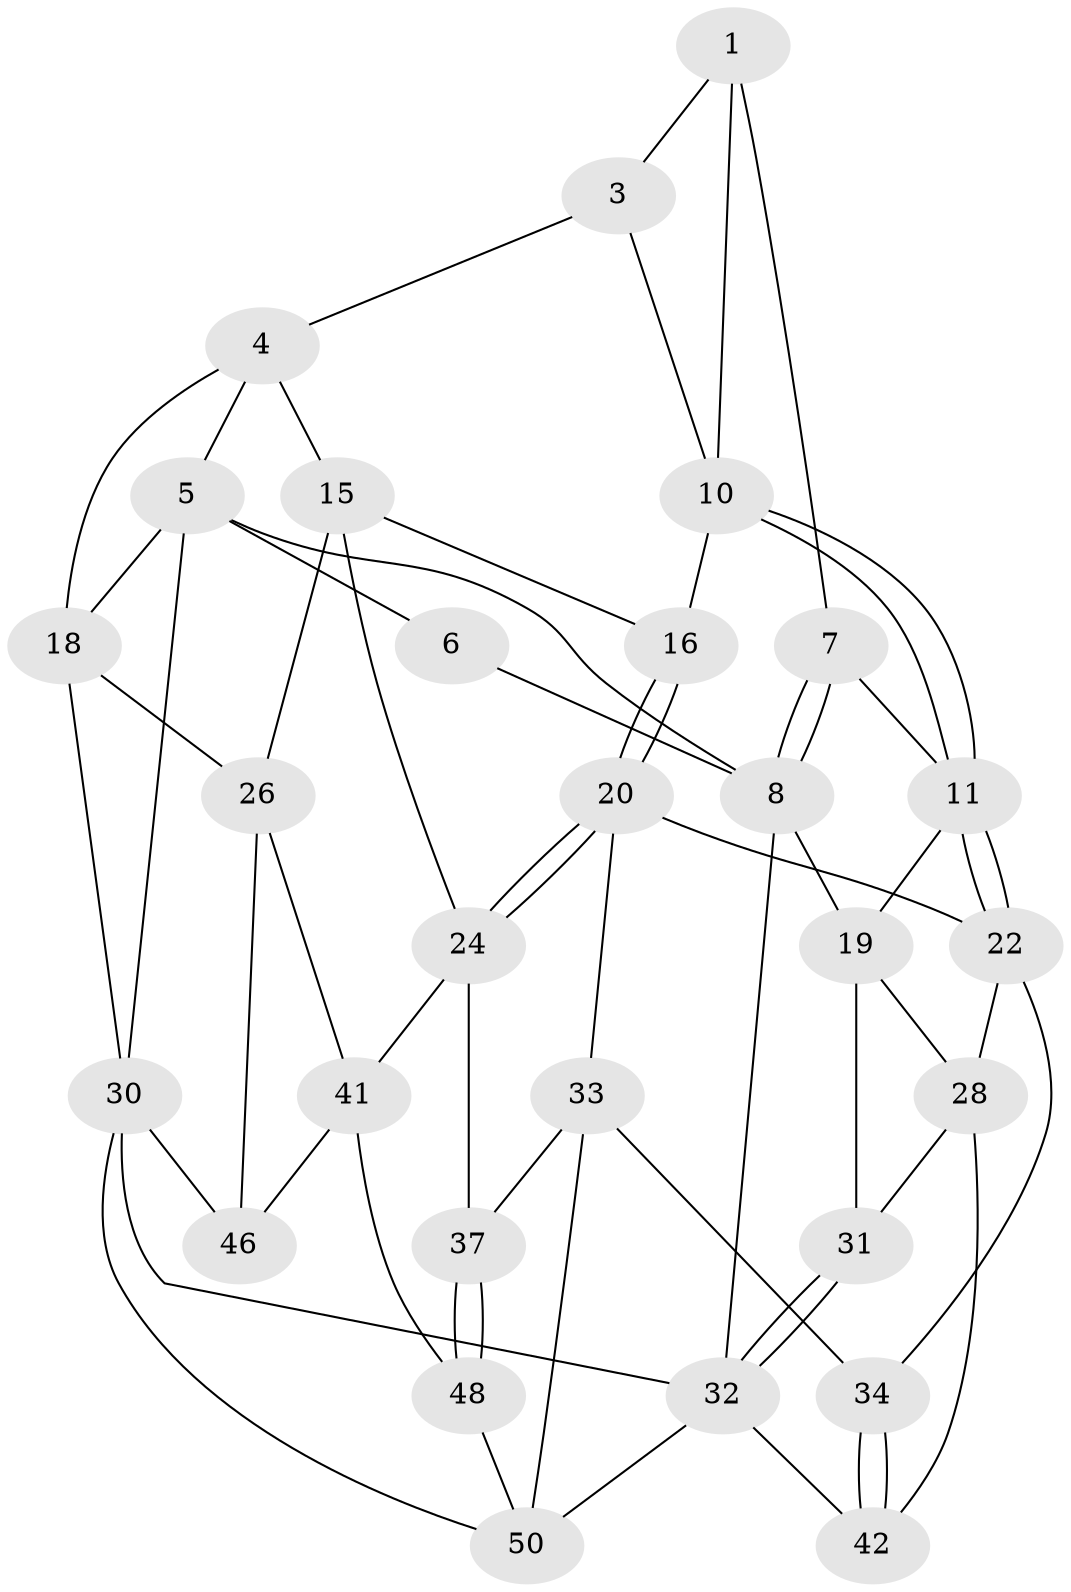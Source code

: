 // original degree distribution, {3: 0.038461538461538464, 5: 0.5, 4: 0.25, 6: 0.21153846153846154}
// Generated by graph-tools (version 1.1) at 2025/42/03/06/25 10:42:28]
// undirected, 29 vertices, 62 edges
graph export_dot {
graph [start="1"]
  node [color=gray90,style=filled];
  1 [pos="+0.3806097315661171+0",super="+2"];
  3 [pos="+0.8262862263176797+0.0676519975088675"];
  4 [pos="+0.8530769436246142+0.046829894129461896",super="+14"];
  5 [pos="+1+0",super="+13"];
  6 [pos="+0.374337112423707+0"];
  7 [pos="+0.185974312629049+0.17112776183558115"];
  8 [pos="+0+0.09096103083602884",super="+9"];
  10 [pos="+0.45368970337403675+0.32763626501093246",super="+17"];
  11 [pos="+0.4135561361083996+0.36766912621939896",super="+12"];
  15 [pos="+0.7850516896382445+0.44314498128094526",super="+23"];
  16 [pos="+0.6931874602002871+0.41051718119641717"];
  18 [pos="+1+0.3368474588176842",super="+25"];
  19 [pos="+0+0.3353890653699335",super="+29"];
  20 [pos="+0.6186371541894193+0.5908826491592956",super="+21"];
  22 [pos="+0.4002885003068954+0.39508978850794246",super="+27"];
  24 [pos="+0.7287895459125766+0.6632741856530162",super="+36"];
  26 [pos="+0.9806155347505029+0.6079282394175632",super="+40"];
  28 [pos="+0.1312725872919283+0.552462879186966",super="+44"];
  30 [pos="+1+1",super="+45"];
  31 [pos="+0+0.9779418772122666"];
  32 [pos="+0+1",super="+52"];
  33 [pos="+0.4986485909384577+0.7713111904762671",super="+39"];
  34 [pos="+0.49346255396645045+0.7705840260884065",super="+35"];
  37 [pos="+0.6464099396594124+0.7700145749323082",super="+38"];
  41 [pos="+0.795451984129875+0.7662312140536587",super="+47"];
  42 [pos="+0.2575381335113023+0.8898155928029393",super="+43"];
  46 [pos="+0.9047739432688775+1"];
  48 [pos="+0.7598316167546356+0.9319614041228913",super="+49"];
  50 [pos="+0.475075134592607+1",super="+51"];
  1 -- 7;
  1 -- 10;
  1 -- 3;
  3 -- 4;
  3 -- 10;
  4 -- 5;
  4 -- 18;
  4 -- 15;
  5 -- 6;
  5 -- 8;
  5 -- 18;
  5 -- 30;
  6 -- 8;
  7 -- 8;
  7 -- 8;
  7 -- 11;
  8 -- 19;
  8 -- 32;
  10 -- 11;
  10 -- 11;
  10 -- 16;
  11 -- 22;
  11 -- 22;
  11 -- 19;
  15 -- 16;
  15 -- 24;
  15 -- 26;
  16 -- 20;
  16 -- 20;
  18 -- 26;
  18 -- 30;
  19 -- 28;
  19 -- 31;
  20 -- 24;
  20 -- 24;
  20 -- 33;
  20 -- 22;
  22 -- 28;
  22 -- 34;
  24 -- 41;
  24 -- 37;
  26 -- 41;
  26 -- 46;
  28 -- 42;
  28 -- 31;
  30 -- 32;
  30 -- 46;
  30 -- 50;
  31 -- 32;
  31 -- 32;
  32 -- 42;
  32 -- 50;
  33 -- 34;
  33 -- 50;
  33 -- 37;
  34 -- 42 [weight=2];
  34 -- 42;
  37 -- 48 [weight=2];
  37 -- 48;
  41 -- 48;
  41 -- 46;
  48 -- 50;
}
